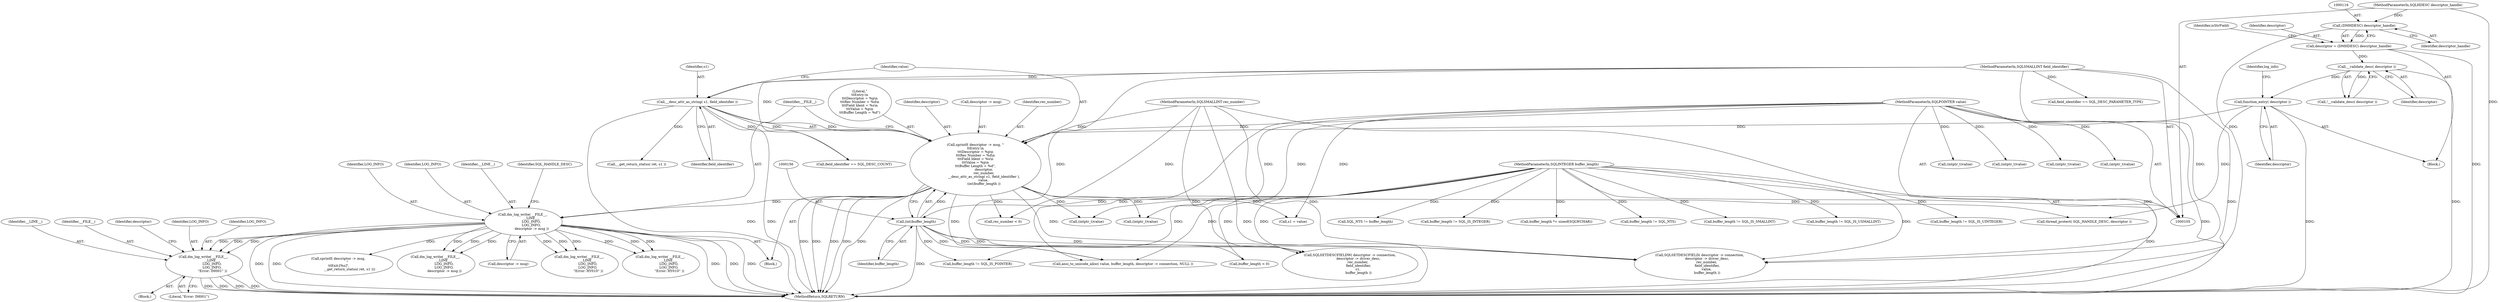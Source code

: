 digraph "0_unixODBC_45ef78e037f578b15fc58938a3a3251655e71d6f#diff-d52750c7ba4e594410438569d8e2963aL24@API" {
"1000551" [label="(Call,dm_log_write( __FILE__, \n                __LINE__, \n                LOG_INFO, \n                LOG_INFO, \n                \"Error: IM001\" ))"];
"1000158" [label="(Call,dm_log_write( __FILE__, \n                __LINE__, \n                LOG_INFO, \n                LOG_INFO, \n                descriptor -> msg ))"];
"1000144" [label="(Call,sprintf( descriptor -> msg, \"\n\t\tEntry:\\n\n\t\t\tDescriptor = %p\\n\n\t\t\tRec Number = %d\\n\n\t\t\tField Ident = %s\\n\n\t\t\tValue = %p\\n\n\t\t\tBuffer Length = %d\",\n                descriptor,\n                rec_number,\n                __desc_attr_as_string( s1, field_identifier ),\n                value, \n                (int)buffer_length ))"];
"1000137" [label="(Call,function_entry( descriptor ))"];
"1000126" [label="(Call,__validate_desc( descriptor ))"];
"1000113" [label="(Call,descriptor = (DMHDESC) descriptor_handle)"];
"1000115" [label="(Call,(DMHDESC) descriptor_handle)"];
"1000106" [label="(MethodParameterIn,SQLHDESC descriptor_handle)"];
"1000107" [label="(MethodParameterIn,SQLSMALLINT rec_number)"];
"1000151" [label="(Call,__desc_attr_as_string( s1, field_identifier ))"];
"1000108" [label="(MethodParameterIn,SQLSMALLINT field_identifier)"];
"1000109" [label="(MethodParameterIn,SQLPOINTER value)"];
"1000155" [label="(Call,(int)buffer_length)"];
"1000110" [label="(MethodParameterIn,SQLINTEGER buffer_length)"];
"1000154" [label="(Identifier,value)"];
"1000553" [label="(Identifier,__LINE__)"];
"1000148" [label="(Literal,\"\n\t\tEntry:\\n\n\t\t\tDescriptor = %p\\n\n\t\t\tRec Number = %d\\n\n\t\t\tField Ident = %s\\n\n\t\t\tValue = %p\\n\n\t\t\tBuffer Length = %d\")"];
"1000581" [label="(Call,sprintf( descriptor -> msg, \n                \"\n\t\tExit:[%s]\",\n                    __get_return_status( ret, s1 )))"];
"1000138" [label="(Identifier,descriptor)"];
"1000438" [label="(Call,(intptr_t)value)"];
"1000550" [label="(Block,)"];
"1000589" [label="(Call,dm_log_write( __FILE__, \n                __LINE__, \n                LOG_INFO, \n                LOG_INFO, \n                descriptor -> msg ))"];
"1000552" [label="(Identifier,__FILE__)"];
"1000110" [label="(MethodParameterIn,SQLINTEGER buffer_length)"];
"1000516" [label="(Call,SQL_NTS != buffer_length)"];
"1000117" [label="(Identifier,descriptor_handle)"];
"1000163" [label="(Call,descriptor -> msg)"];
"1000149" [label="(Identifier,descriptor)"];
"1000556" [label="(Literal,\"Error: IM001\")"];
"1000109" [label="(MethodParameterIn,SQLPOINTER value)"];
"1000155" [label="(Call,(int)buffer_length)"];
"1000236" [label="(Call,dm_log_write( __FILE__, \n                __LINE__, \n                LOG_INFO, \n                LOG_INFO, \n                \"Error: HY010\" ))"];
"1000426" [label="(Call,(intptr_t)value)"];
"1000526" [label="(Call,s1 = value)"];
"1000508" [label="(Call,ansi_to_unicode_alloc( value, buffer_length, descriptor -> connection, NULL ))"];
"1000122" [label="(Identifier,isStrField)"];
"1000345" [label="(Call,buffer_length != SQL_IS_INTEGER)"];
"1000395" [label="(Call,(intptr_t)value)"];
"1000520" [label="(Call,buffer_length *= sizeof(SQLWCHAR))"];
"1000551" [label="(Call,dm_log_write( __FILE__, \n                __LINE__, \n                LOG_INFO, \n                LOG_INFO, \n                \"Error: IM001\" ))"];
"1000113" [label="(Call,descriptor = (DMHDESC) descriptor_handle)"];
"1000432" [label="(Call,(intptr_t)value)"];
"1000108" [label="(MethodParameterIn,SQLSMALLINT field_identifier)"];
"1000166" [label="(Call,thread_protect( SQL_HANDLE_DESC, descriptor ))"];
"1000152" [label="(Identifier,s1)"];
"1000159" [label="(Identifier,__FILE__)"];
"1000366" [label="(Call,buffer_length != SQL_NTS)"];
"1000353" [label="(Call,buffer_length != SQL_IS_SMALLINT)"];
"1000162" [label="(Identifier,LOG_INFO)"];
"1000560" [label="(Identifier,descriptor)"];
"1000145" [label="(Call,descriptor -> msg)"];
"1000178" [label="(Call,dm_log_write( __FILE__, \n                __LINE__, \n                LOG_INFO, \n                LOG_INFO, \n                \"Error: HY010\" ))"];
"1000444" [label="(Call,(intptr_t)value)"];
"1000262" [label="(Call,rec_number < 0)"];
"1000161" [label="(Identifier,LOG_INFO)"];
"1000151" [label="(Call,__desc_attr_as_string( s1, field_identifier ))"];
"1000602" [label="(MethodReturn,SQLRETURN)"];
"1000125" [label="(Call,!__validate_desc( descriptor ))"];
"1000144" [label="(Call,sprintf( descriptor -> msg, \"\n\t\tEntry:\\n\n\t\t\tDescriptor = %p\\n\n\t\t\tRec Number = %d\\n\n\t\t\tField Ident = %s\\n\n\t\t\tValue = %p\\n\n\t\t\tBuffer Length = %d\",\n                descriptor,\n                rec_number,\n                __desc_attr_as_string( s1, field_identifier ),\n                value, \n                (int)buffer_length ))"];
"1000555" [label="(Identifier,LOG_INFO)"];
"1000143" [label="(Block,)"];
"1000150" [label="(Identifier,rec_number)"];
"1000160" [label="(Identifier,__LINE__)"];
"1000107" [label="(MethodParameterIn,SQLSMALLINT rec_number)"];
"1000137" [label="(Call,function_entry( descriptor ))"];
"1000153" [label="(Identifier,field_identifier)"];
"1000449" [label="(Call,(intptr_t)value)"];
"1000363" [label="(Call,buffer_length < 0)"];
"1000127" [label="(Identifier,descriptor)"];
"1000356" [label="(Call,buffer_length != SQL_IS_USMALLINT)"];
"1000115" [label="(Call,(DMHDESC) descriptor_handle)"];
"1000341" [label="(Call,buffer_length != SQL_IS_POINTER)"];
"1000141" [label="(Identifier,log_info)"];
"1000586" [label="(Call,__get_return_status( ret, s1 ))"];
"1000114" [label="(Identifier,descriptor)"];
"1000106" [label="(MethodParameterIn,SQLHDESC descriptor_handle)"];
"1000158" [label="(Call,dm_log_write( __FILE__, \n                __LINE__, \n                LOG_INFO, \n                LOG_INFO, \n                descriptor -> msg ))"];
"1000554" [label="(Identifier,LOG_INFO)"];
"1000481" [label="(Call,SQLSETDESCFIELD( descriptor -> connection,\n              descriptor -> driver_desc,\n              rec_number, \n              field_identifier,\n              value, \n              buffer_length ))"];
"1000349" [label="(Call,buffer_length != SQL_IS_UINTEGER)"];
"1000391" [label="(Call,field_identifier == SQL_DESC_COUNT)"];
"1000126" [label="(Call,__validate_desc( descriptor ))"];
"1000167" [label="(Identifier,SQL_HANDLE_DESC)"];
"1000157" [label="(Identifier,buffer_length)"];
"1000111" [label="(Block,)"];
"1000421" [label="(Call,field_identifier == SQL_DESC_PARAMETER_TYPE)"];
"1000531" [label="(Call,SQLSETDESCFIELDW( descriptor -> connection,\n                descriptor -> driver_desc,\n                rec_number, \n                field_identifier,\n                s1, \n                buffer_length ))"];
"1000551" -> "1000550"  [label="AST: "];
"1000551" -> "1000556"  [label="CFG: "];
"1000552" -> "1000551"  [label="AST: "];
"1000553" -> "1000551"  [label="AST: "];
"1000554" -> "1000551"  [label="AST: "];
"1000555" -> "1000551"  [label="AST: "];
"1000556" -> "1000551"  [label="AST: "];
"1000560" -> "1000551"  [label="CFG: "];
"1000551" -> "1000602"  [label="DDG: "];
"1000551" -> "1000602"  [label="DDG: "];
"1000551" -> "1000602"  [label="DDG: "];
"1000551" -> "1000602"  [label="DDG: "];
"1000158" -> "1000551"  [label="DDG: "];
"1000158" -> "1000551"  [label="DDG: "];
"1000158" -> "1000551"  [label="DDG: "];
"1000158" -> "1000143"  [label="AST: "];
"1000158" -> "1000163"  [label="CFG: "];
"1000159" -> "1000158"  [label="AST: "];
"1000160" -> "1000158"  [label="AST: "];
"1000161" -> "1000158"  [label="AST: "];
"1000162" -> "1000158"  [label="AST: "];
"1000163" -> "1000158"  [label="AST: "];
"1000167" -> "1000158"  [label="CFG: "];
"1000158" -> "1000602"  [label="DDG: "];
"1000158" -> "1000602"  [label="DDG: "];
"1000158" -> "1000602"  [label="DDG: "];
"1000158" -> "1000602"  [label="DDG: "];
"1000158" -> "1000602"  [label="DDG: "];
"1000144" -> "1000158"  [label="DDG: "];
"1000158" -> "1000178"  [label="DDG: "];
"1000158" -> "1000178"  [label="DDG: "];
"1000158" -> "1000178"  [label="DDG: "];
"1000158" -> "1000236"  [label="DDG: "];
"1000158" -> "1000236"  [label="DDG: "];
"1000158" -> "1000236"  [label="DDG: "];
"1000158" -> "1000581"  [label="DDG: "];
"1000158" -> "1000589"  [label="DDG: "];
"1000158" -> "1000589"  [label="DDG: "];
"1000158" -> "1000589"  [label="DDG: "];
"1000144" -> "1000143"  [label="AST: "];
"1000144" -> "1000155"  [label="CFG: "];
"1000145" -> "1000144"  [label="AST: "];
"1000148" -> "1000144"  [label="AST: "];
"1000149" -> "1000144"  [label="AST: "];
"1000150" -> "1000144"  [label="AST: "];
"1000151" -> "1000144"  [label="AST: "];
"1000154" -> "1000144"  [label="AST: "];
"1000155" -> "1000144"  [label="AST: "];
"1000159" -> "1000144"  [label="CFG: "];
"1000144" -> "1000602"  [label="DDG: "];
"1000144" -> "1000602"  [label="DDG: "];
"1000144" -> "1000602"  [label="DDG: "];
"1000144" -> "1000602"  [label="DDG: "];
"1000144" -> "1000602"  [label="DDG: "];
"1000137" -> "1000144"  [label="DDG: "];
"1000107" -> "1000144"  [label="DDG: "];
"1000151" -> "1000144"  [label="DDG: "];
"1000151" -> "1000144"  [label="DDG: "];
"1000109" -> "1000144"  [label="DDG: "];
"1000155" -> "1000144"  [label="DDG: "];
"1000144" -> "1000166"  [label="DDG: "];
"1000144" -> "1000262"  [label="DDG: "];
"1000144" -> "1000395"  [label="DDG: "];
"1000144" -> "1000426"  [label="DDG: "];
"1000144" -> "1000481"  [label="DDG: "];
"1000144" -> "1000508"  [label="DDG: "];
"1000144" -> "1000526"  [label="DDG: "];
"1000137" -> "1000111"  [label="AST: "];
"1000137" -> "1000138"  [label="CFG: "];
"1000138" -> "1000137"  [label="AST: "];
"1000141" -> "1000137"  [label="CFG: "];
"1000137" -> "1000602"  [label="DDG: "];
"1000126" -> "1000137"  [label="DDG: "];
"1000137" -> "1000166"  [label="DDG: "];
"1000126" -> "1000125"  [label="AST: "];
"1000126" -> "1000127"  [label="CFG: "];
"1000127" -> "1000126"  [label="AST: "];
"1000125" -> "1000126"  [label="CFG: "];
"1000126" -> "1000602"  [label="DDG: "];
"1000126" -> "1000125"  [label="DDG: "];
"1000113" -> "1000126"  [label="DDG: "];
"1000113" -> "1000111"  [label="AST: "];
"1000113" -> "1000115"  [label="CFG: "];
"1000114" -> "1000113"  [label="AST: "];
"1000115" -> "1000113"  [label="AST: "];
"1000122" -> "1000113"  [label="CFG: "];
"1000113" -> "1000602"  [label="DDG: "];
"1000115" -> "1000113"  [label="DDG: "];
"1000115" -> "1000117"  [label="CFG: "];
"1000116" -> "1000115"  [label="AST: "];
"1000117" -> "1000115"  [label="AST: "];
"1000115" -> "1000602"  [label="DDG: "];
"1000106" -> "1000115"  [label="DDG: "];
"1000106" -> "1000105"  [label="AST: "];
"1000106" -> "1000602"  [label="DDG: "];
"1000107" -> "1000105"  [label="AST: "];
"1000107" -> "1000602"  [label="DDG: "];
"1000107" -> "1000262"  [label="DDG: "];
"1000107" -> "1000481"  [label="DDG: "];
"1000107" -> "1000531"  [label="DDG: "];
"1000151" -> "1000153"  [label="CFG: "];
"1000152" -> "1000151"  [label="AST: "];
"1000153" -> "1000151"  [label="AST: "];
"1000154" -> "1000151"  [label="CFG: "];
"1000151" -> "1000602"  [label="DDG: "];
"1000151" -> "1000602"  [label="DDG: "];
"1000108" -> "1000151"  [label="DDG: "];
"1000151" -> "1000391"  [label="DDG: "];
"1000151" -> "1000586"  [label="DDG: "];
"1000108" -> "1000105"  [label="AST: "];
"1000108" -> "1000602"  [label="DDG: "];
"1000108" -> "1000391"  [label="DDG: "];
"1000108" -> "1000421"  [label="DDG: "];
"1000108" -> "1000481"  [label="DDG: "];
"1000108" -> "1000531"  [label="DDG: "];
"1000109" -> "1000105"  [label="AST: "];
"1000109" -> "1000602"  [label="DDG: "];
"1000109" -> "1000395"  [label="DDG: "];
"1000109" -> "1000426"  [label="DDG: "];
"1000109" -> "1000432"  [label="DDG: "];
"1000109" -> "1000438"  [label="DDG: "];
"1000109" -> "1000444"  [label="DDG: "];
"1000109" -> "1000449"  [label="DDG: "];
"1000109" -> "1000481"  [label="DDG: "];
"1000109" -> "1000508"  [label="DDG: "];
"1000109" -> "1000526"  [label="DDG: "];
"1000155" -> "1000157"  [label="CFG: "];
"1000156" -> "1000155"  [label="AST: "];
"1000157" -> "1000155"  [label="AST: "];
"1000155" -> "1000602"  [label="DDG: "];
"1000110" -> "1000155"  [label="DDG: "];
"1000155" -> "1000341"  [label="DDG: "];
"1000155" -> "1000363"  [label="DDG: "];
"1000155" -> "1000481"  [label="DDG: "];
"1000155" -> "1000508"  [label="DDG: "];
"1000155" -> "1000531"  [label="DDG: "];
"1000110" -> "1000105"  [label="AST: "];
"1000110" -> "1000602"  [label="DDG: "];
"1000110" -> "1000341"  [label="DDG: "];
"1000110" -> "1000345"  [label="DDG: "];
"1000110" -> "1000349"  [label="DDG: "];
"1000110" -> "1000353"  [label="DDG: "];
"1000110" -> "1000356"  [label="DDG: "];
"1000110" -> "1000363"  [label="DDG: "];
"1000110" -> "1000366"  [label="DDG: "];
"1000110" -> "1000481"  [label="DDG: "];
"1000110" -> "1000508"  [label="DDG: "];
"1000110" -> "1000516"  [label="DDG: "];
"1000110" -> "1000520"  [label="DDG: "];
"1000110" -> "1000531"  [label="DDG: "];
}
